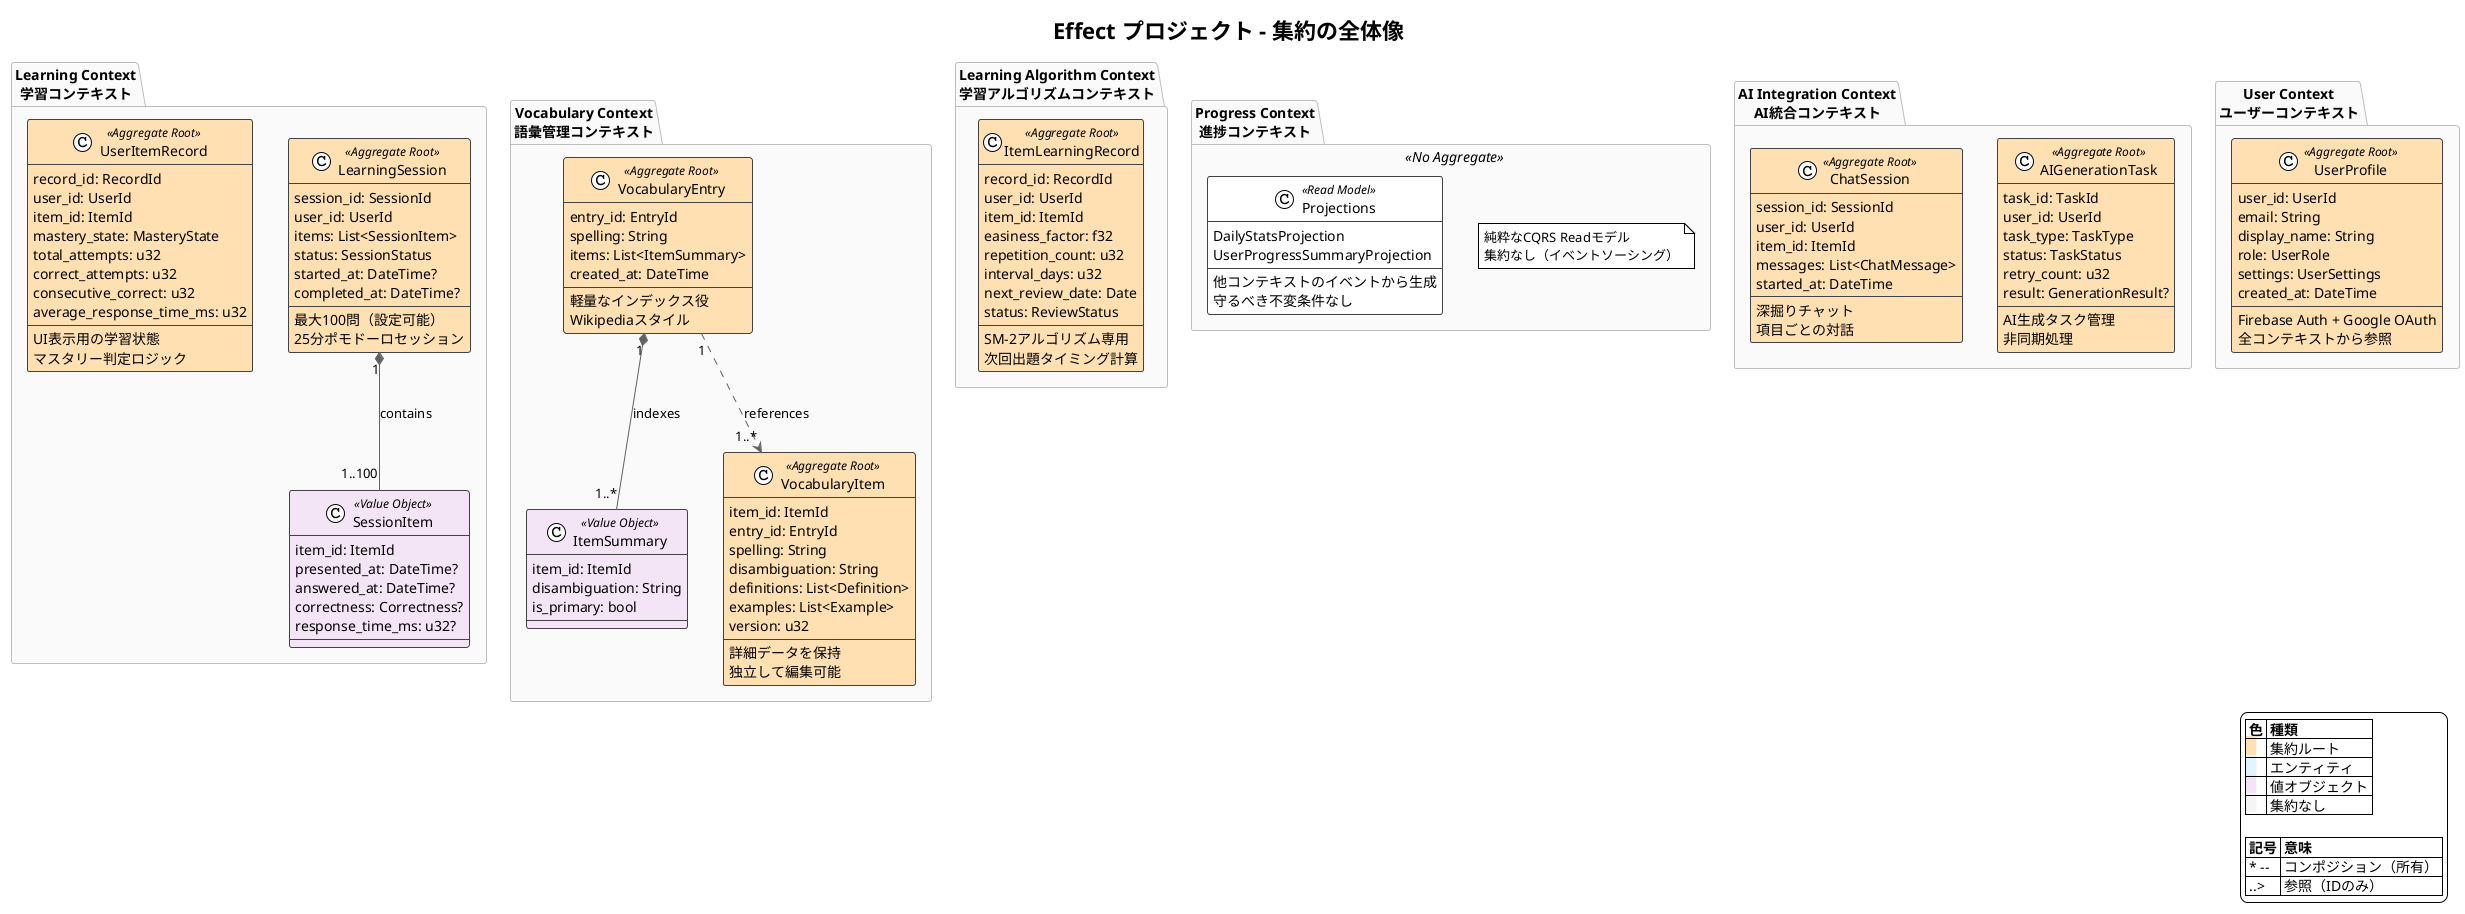 @startuml aggregate-overview
!theme plain
title Effect プロジェクト - 集約の全体像

' カラー定義
!define AGGREGATE_COLOR #FFE0B2
!define ENTITY_COLOR #E1F5FE
!define VALUE_OBJECT_COLOR #F3E5F5
!define NO_AGGREGATE_COLOR #F5F5F5

' スタイル定義
skinparam class {
  BackgroundColor<<Aggregate Root>> AGGREGATE_COLOR
  BackgroundColor<<Entity>> ENTITY_COLOR
  BackgroundColor<<Value Object>> VALUE_OBJECT_COLOR
  BackgroundColor<<No Aggregate>> NO_AGGREGATE_COLOR
  BorderColor #424242
  ArrowColor #616161
}

skinparam package {
  BackgroundColor #FAFAFA
  BorderColor #BDBDBD
  FontSize 14
}

' Learning Context
package "Learning Context\n学習コンテキスト" {
  class LearningSession <<Aggregate Root>> {
    session_id: SessionId
    user_id: UserId
    items: List<SessionItem>
    status: SessionStatus
    started_at: DateTime?
    completed_at: DateTime?
    --
    最大100問（設定可能）
    25分ポモドーロセッション
  }
  
  class SessionItem <<Value Object>> {
    item_id: ItemId
    presented_at: DateTime?
    answered_at: DateTime?
    correctness: Correctness?
    response_time_ms: u32?
  }
  
  class UserItemRecord <<Aggregate Root>> {
    record_id: RecordId
    user_id: UserId
    item_id: ItemId
    mastery_state: MasteryState
    total_attempts: u32
    correct_attempts: u32
    consecutive_correct: u32
    average_response_time_ms: u32
    --
    UI表示用の学習状態
    マスタリー判定ロジック
  }
  
  LearningSession "1" *-- "1..100" SessionItem : contains
}

' Vocabulary Context
package "Vocabulary Context\n語彙管理コンテキスト" {
  class VocabularyEntry <<Aggregate Root>> {
    entry_id: EntryId
    spelling: String
    items: List<ItemSummary>
    created_at: DateTime
    --
    軽量なインデックス役
    Wikipediaスタイル
  }
  
  class ItemSummary <<Value Object>> {
    item_id: ItemId
    disambiguation: String
    is_primary: bool
  }
  
  class VocabularyItem <<Aggregate Root>> {
    item_id: ItemId
    entry_id: EntryId
    spelling: String
    disambiguation: String
    definitions: List<Definition>
    examples: List<Example>
    version: u32
    --
    詳細データを保持
    独立して編集可能
  }
  
  VocabularyEntry "1" *-- "1..*" ItemSummary : indexes
  VocabularyEntry "1" ..> "1..*" VocabularyItem : references
}

' Learning Algorithm Context
package "Learning Algorithm Context\n学習アルゴリズムコンテキスト" {
  class ItemLearningRecord <<Aggregate Root>> {
    record_id: RecordId
    user_id: UserId
    item_id: ItemId
    easiness_factor: f32
    repetition_count: u32
    interval_days: u32
    next_review_date: Date
    status: ReviewStatus
    --
    SM-2アルゴリズム専用
    次回出題タイミング計算
  }
}

' Progress Context
package "Progress Context\n進捗コンテキスト" <<No Aggregate>> {
  note "純粋なCQRS Readモデル\n集約なし（イベントソーシング）" as N1
  
  class Projections <<Read Model>> {
    DailyStatsProjection
    UserProgressSummaryProjection
    --
    他コンテキストのイベントから生成
    守るべき不変条件なし
  }
}

' AI Integration Context
package "AI Integration Context\nAI統合コンテキスト" {
  class AIGenerationTask <<Aggregate Root>> {
    task_id: TaskId
    user_id: UserId
    task_type: TaskType
    status: TaskStatus
    retry_count: u32
    result: GenerationResult?
    --
    AI生成タスク管理
    非同期処理
  }
  
  class ChatSession <<Aggregate Root>> {
    session_id: SessionId
    user_id: UserId
    item_id: ItemId
    messages: List<ChatMessage>
    started_at: DateTime
    --
    深掘りチャット
    項目ごとの対話
  }
}

' User Context
package "User Context\nユーザーコンテキスト" {
  class UserProfile <<Aggregate Root>> {
    user_id: UserId
    email: String
    display_name: String
    role: UserRole
    settings: UserSettings
    created_at: DateTime
    --
    Firebase Auth + Google OAuth
    全コンテキストから参照
  }
}

' 凡例
legend right
  |= 色 |= 種類 |
  |<back:AGGREGATE_COLOR>   </back>| 集約ルート |
  |<back:ENTITY_COLOR>   </back>| エンティティ |
  |<back:VALUE_OBJECT_COLOR>   </back>| 値オブジェクト |
  |<back:NO_AGGREGATE_COLOR>   </back>| 集約なし |
  
  |= 記号 |= 意味 |
  | * -- | コンポジション（所有） |
  | ..> | 参照（IDのみ） |
endlegend

@enduml